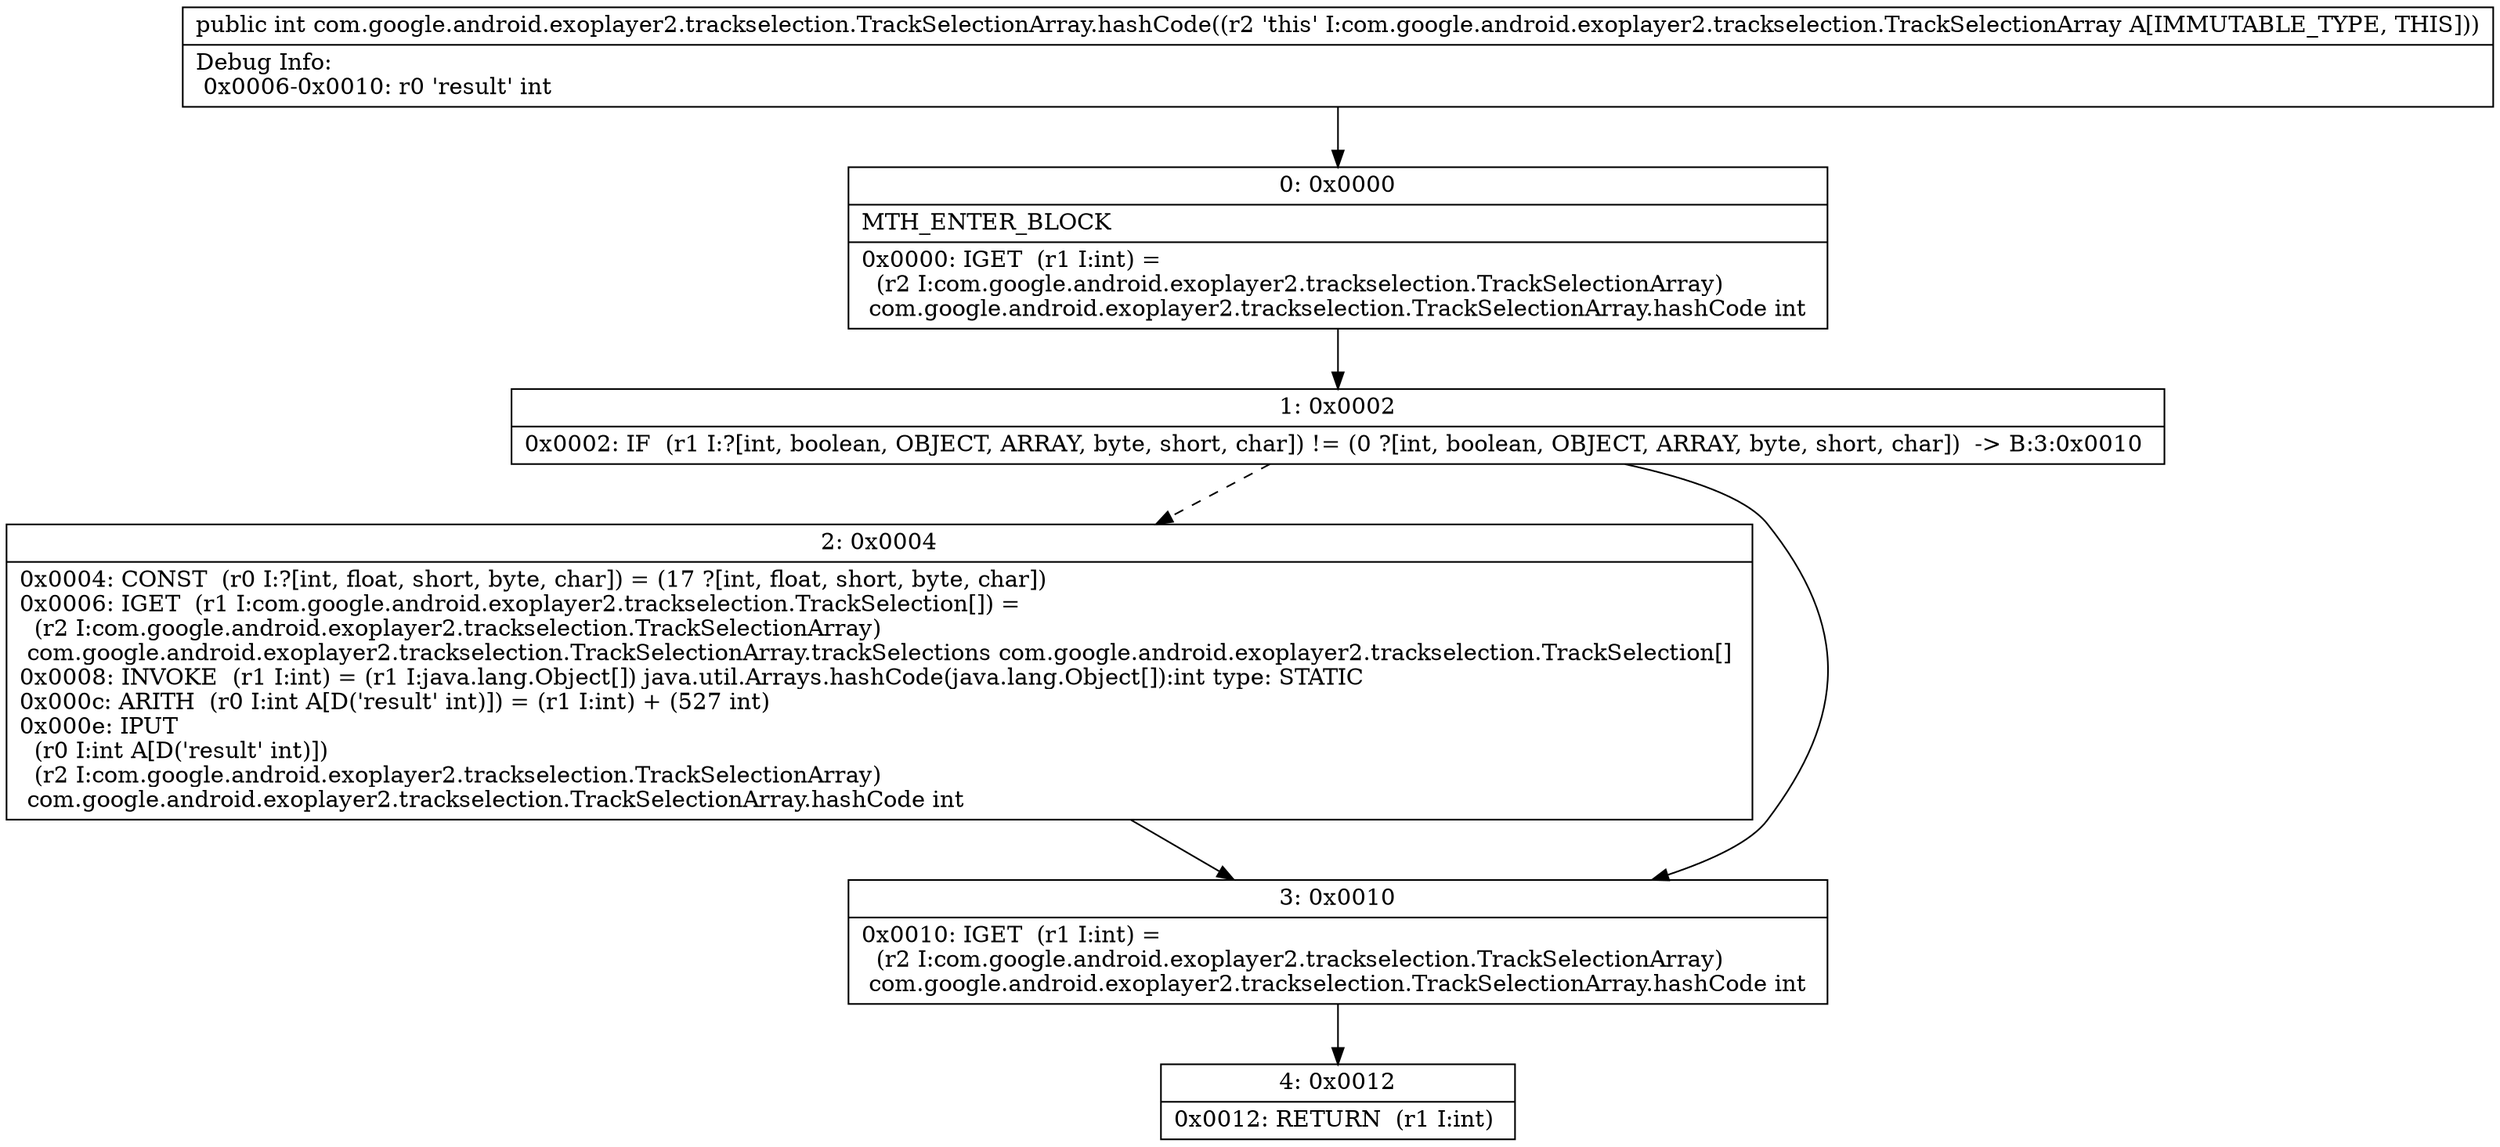 digraph "CFG forcom.google.android.exoplayer2.trackselection.TrackSelectionArray.hashCode()I" {
Node_0 [shape=record,label="{0\:\ 0x0000|MTH_ENTER_BLOCK\l|0x0000: IGET  (r1 I:int) = \l  (r2 I:com.google.android.exoplayer2.trackselection.TrackSelectionArray)\l com.google.android.exoplayer2.trackselection.TrackSelectionArray.hashCode int \l}"];
Node_1 [shape=record,label="{1\:\ 0x0002|0x0002: IF  (r1 I:?[int, boolean, OBJECT, ARRAY, byte, short, char]) != (0 ?[int, boolean, OBJECT, ARRAY, byte, short, char])  \-\> B:3:0x0010 \l}"];
Node_2 [shape=record,label="{2\:\ 0x0004|0x0004: CONST  (r0 I:?[int, float, short, byte, char]) = (17 ?[int, float, short, byte, char]) \l0x0006: IGET  (r1 I:com.google.android.exoplayer2.trackselection.TrackSelection[]) = \l  (r2 I:com.google.android.exoplayer2.trackselection.TrackSelectionArray)\l com.google.android.exoplayer2.trackselection.TrackSelectionArray.trackSelections com.google.android.exoplayer2.trackselection.TrackSelection[] \l0x0008: INVOKE  (r1 I:int) = (r1 I:java.lang.Object[]) java.util.Arrays.hashCode(java.lang.Object[]):int type: STATIC \l0x000c: ARITH  (r0 I:int A[D('result' int)]) = (r1 I:int) + (527 int) \l0x000e: IPUT  \l  (r0 I:int A[D('result' int)])\l  (r2 I:com.google.android.exoplayer2.trackselection.TrackSelectionArray)\l com.google.android.exoplayer2.trackselection.TrackSelectionArray.hashCode int \l}"];
Node_3 [shape=record,label="{3\:\ 0x0010|0x0010: IGET  (r1 I:int) = \l  (r2 I:com.google.android.exoplayer2.trackselection.TrackSelectionArray)\l com.google.android.exoplayer2.trackselection.TrackSelectionArray.hashCode int \l}"];
Node_4 [shape=record,label="{4\:\ 0x0012|0x0012: RETURN  (r1 I:int) \l}"];
MethodNode[shape=record,label="{public int com.google.android.exoplayer2.trackselection.TrackSelectionArray.hashCode((r2 'this' I:com.google.android.exoplayer2.trackselection.TrackSelectionArray A[IMMUTABLE_TYPE, THIS]))  | Debug Info:\l  0x0006\-0x0010: r0 'result' int\l}"];
MethodNode -> Node_0;
Node_0 -> Node_1;
Node_1 -> Node_2[style=dashed];
Node_1 -> Node_3;
Node_2 -> Node_3;
Node_3 -> Node_4;
}

